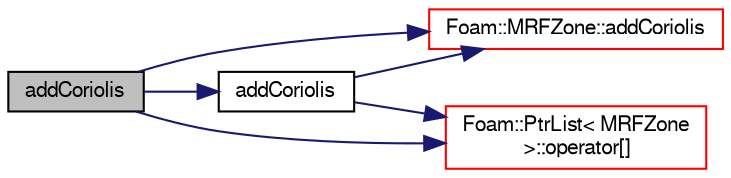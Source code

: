 digraph "addCoriolis"
{
  bgcolor="transparent";
  edge [fontname="FreeSans",fontsize="10",labelfontname="FreeSans",labelfontsize="10"];
  node [fontname="FreeSans",fontsize="10",shape=record];
  rankdir="LR";
  Node410 [label="addCoriolis",height=0.2,width=0.4,color="black", fillcolor="grey75", style="filled", fontcolor="black"];
  Node410 -> Node411 [color="midnightblue",fontsize="10",style="solid",fontname="FreeSans"];
  Node411 [label="addCoriolis",height=0.2,width=0.4,color="black",URL="$a21902.html#ad34ca5a7d926a60e061d288e019a56a4",tooltip="Add the Coriolis force contribution to the acceleration field. "];
  Node411 -> Node412 [color="midnightblue",fontsize="10",style="solid",fontname="FreeSans"];
  Node412 [label="Foam::MRFZone::addCoriolis",height=0.2,width=0.4,color="red",URL="$a21898.html#ad34ca5a7d926a60e061d288e019a56a4",tooltip="Add the Coriolis force contribution to the acceleration field. "];
  Node411 -> Node414 [color="midnightblue",fontsize="10",style="solid",fontname="FreeSans"];
  Node414 [label="Foam::PtrList\< MRFZone\l \>::operator[]",height=0.2,width=0.4,color="red",URL="$a25914.html#a92eab3a97cd59afdf63a26b0a90642a9",tooltip="Return element const reference. "];
  Node410 -> Node412 [color="midnightblue",fontsize="10",style="solid",fontname="FreeSans"];
  Node410 -> Node414 [color="midnightblue",fontsize="10",style="solid",fontname="FreeSans"];
}
